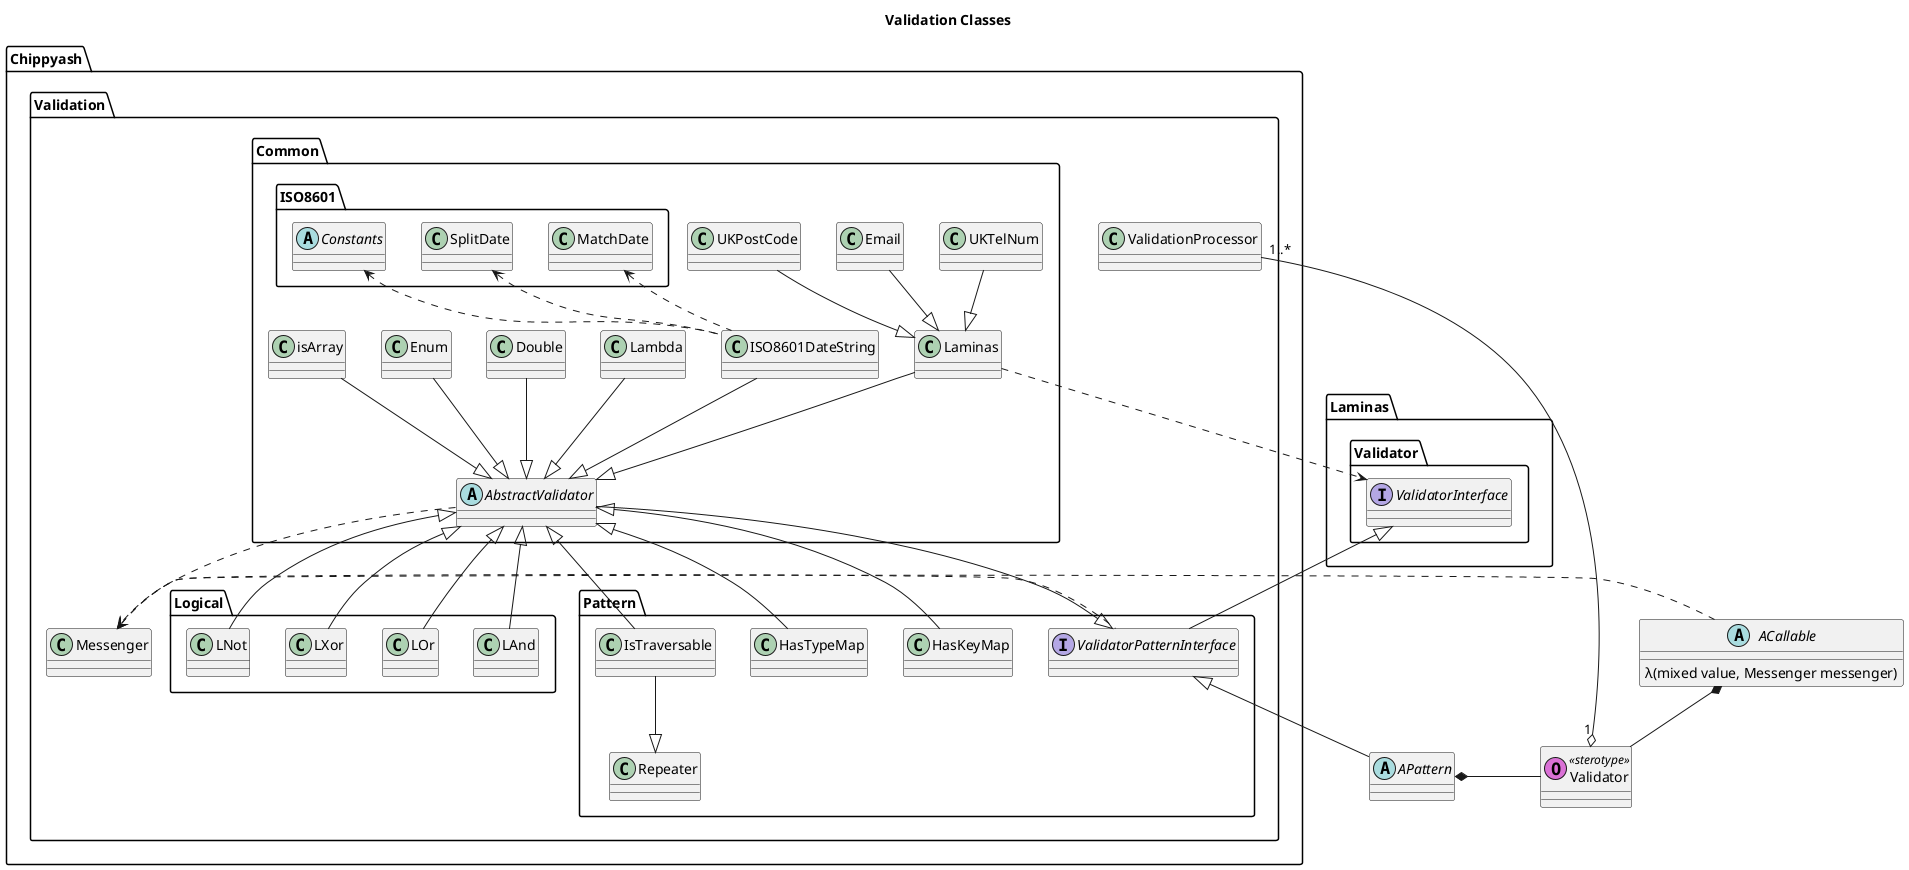 @startuml
title Validation Classes

abstract class APattern
abstract class ACallable {
    λ(mixed value, Messenger messenger)
}

namespace Laminas.Validator {
    interface ValidatorInterface 
}

namespace Chippyash.Validation {
    class Messenger
    class ValidationProcessor
    
    namespace Pattern {
        interface ValidatorPatternInterface
        class HasKeyMap
        class HasTypeMap
        class IsTraversable
        class Repeater
    }

    namespace Common {
        namespace ISO8601 {
            abstract class Constants
            class MatchDate
            class SplitDate
        }

        abstract class AbstractValidator 
        class ISO8601DateString
        class Double
        class Email
        class Enum
        class isArray
        class UKPostCode
        class UKTelNum
        class Lambda
        class Laminas
        
    }

    namespace Logical {
        class LAnd
        class LOr
        class LXor
        class LNot
    }
}
class Validator << (O, orchid) sterotype >>

Laminas.Validator.ValidatorInterface <|-- Chippyash.Validation.Pattern.ValidatorPatternInterface
Chippyash.Validation.Pattern.ValidatorPatternInterface <|-- .APattern
Chippyash.Validation.Messenger <.. Chippyash.Validation.Pattern.ValidatorPatternInterface

Chippyash.Validation.Messenger <.. ACallable
APattern *-right- Validator
ACallable *-- Validator
Validator "1" o-- "1..*" Chippyash.Validation.ValidationProcessor

Chippyash.Validation.Common.ISO8601DateString ..up> Chippyash.Validation.Common.ISO8601.Constants
Chippyash.Validation.Common.ISO8601DateString ..up> Chippyash.Validation.Common.ISO8601.SplitDate
Chippyash.Validation.Common.ISO8601DateString ..up> Chippyash.Validation.Common.ISO8601.MatchDate

Chippyash.Validation.Common.AbstractValidator --|> Chippyash.Validation.Pattern.ValidatorPatternInterface
Chippyash.Validation.Common.AbstractValidator ..> Chippyash.Validation.Messenger
Chippyash.Validation.Common.Laminas --|> Chippyash.Validation.Common.AbstractValidator
Chippyash.Validation.Common.Laminas ..> Laminas.Validator.ValidatorInterface
Chippyash.Validation.Common.Email --|> Chippyash.Validation.Common.Laminas
Chippyash.Validation.Common.UKPostCode --|> Chippyash.Validation.Common.Laminas
Chippyash.Validation.Common.Double --|> Chippyash.Validation.Common.AbstractValidator
Chippyash.Validation.Common.Enum --|> Chippyash.Validation.Common.AbstractValidator
Chippyash.Validation.Common.ISO8601DateString --|> Chippyash.Validation.Common.AbstractValidator
Chippyash.Validation.Common.isArray --|> Chippyash.Validation.Common.AbstractValidator
Chippyash.Validation.Common.UKTelNum --|> Chippyash.Validation.Common.Laminas
Chippyash.Validation.Common.Lambda --|> Chippyash.Validation.Common.AbstractValidator

Chippyash.Validation.Logical.LAnd -up-|> Chippyash.Validation.Common.AbstractValidator
Chippyash.Validation.Logical.LOr -up-|> Chippyash.Validation.Common.AbstractValidator
Chippyash.Validation.Logical.LXor -down-|> Chippyash.Validation.Common.AbstractValidator
Chippyash.Validation.Logical.LNot -down-|> Chippyash.Validation.Common.AbstractValidator

Chippyash.Validation.Common.AbstractValidator <|-- Chippyash.Validation.Pattern.HasKeyMap
Chippyash.Validation.Pattern.HasTypeMap --|> Chippyash.Validation.Common.AbstractValidator
Chippyash.Validation.Pattern.IsTraversable --|> Chippyash.Validation.Common.AbstractValidator
Chippyash.Validation.Pattern.IsTraversable --|> Chippyash.Validation.Pattern.Repeater
@enduml